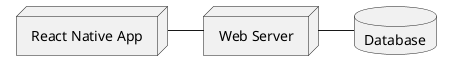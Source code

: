 @startuml projectStructure

node "React Native App" as react
node "Web Server" as server
database "Database" as db
react - server
server - db

@enduml